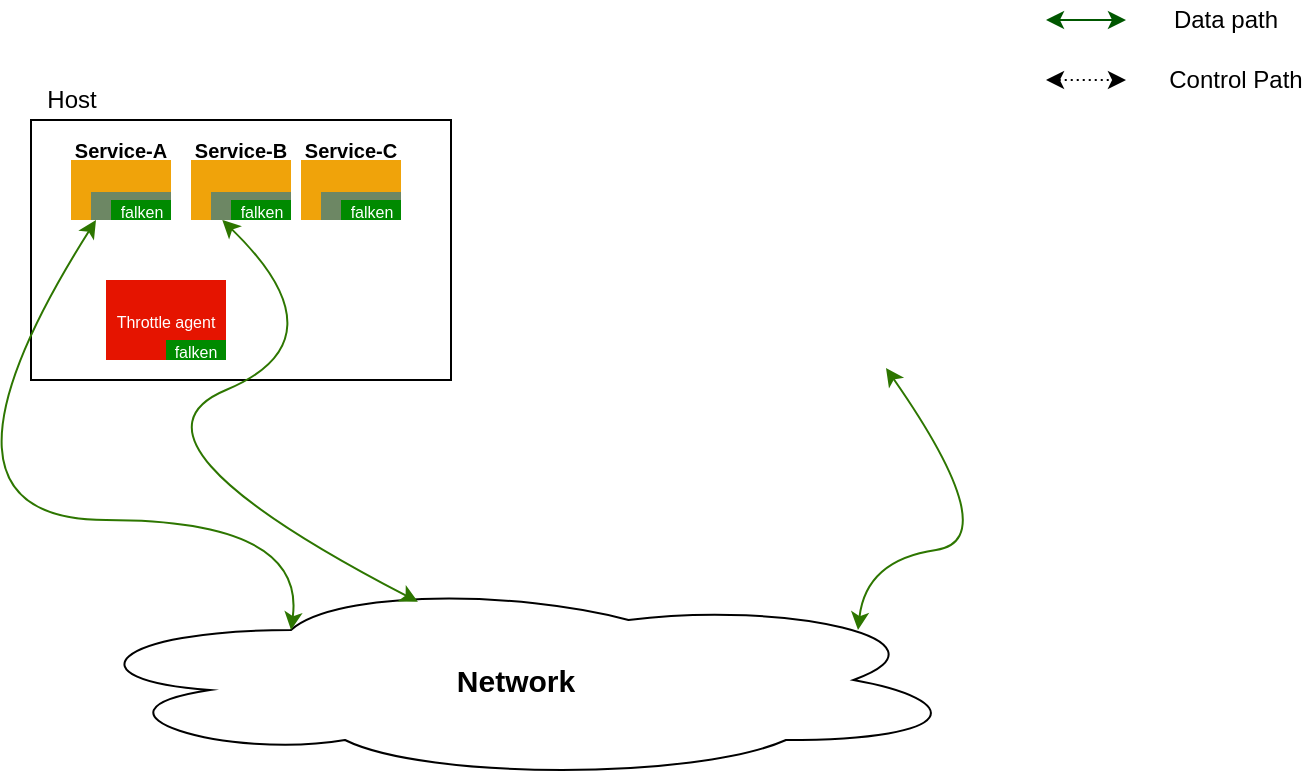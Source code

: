 <mxfile version="14.2.9" type="github">
  <diagram id="BSTLE7_yzejE6WdxNYc8" name="Page-1">
    <mxGraphModel dx="777" dy="444" grid="1" gridSize="10" guides="1" tooltips="1" connect="1" arrows="1" fold="1" page="1" pageScale="1" pageWidth="850" pageHeight="1100" math="0" shadow="0">
      <root>
        <mxCell id="0" />
        <mxCell id="1" parent="0" />
        <mxCell id="Sye2rz8z6Uivf4PvG4rr-3" value="" style="rounded=0;whiteSpace=wrap;html=1;" parent="1" vertex="1">
          <mxGeometry x="92.5" y="150" width="210" height="130" as="geometry" />
        </mxCell>
        <mxCell id="Sye2rz8z6Uivf4PvG4rr-17" value="&lt;b&gt;&lt;font style=&quot;font-size: 15px&quot;&gt;Network&lt;/font&gt;&lt;/b&gt;" style="ellipse;shape=cloud;whiteSpace=wrap;html=1;" parent="1" vertex="1">
          <mxGeometry x="110" y="380" width="450" height="100" as="geometry" />
        </mxCell>
        <mxCell id="Sye2rz8z6Uivf4PvG4rr-18" value="" style="curved=1;endArrow=classic;html=1;startArrow=classic;startFill=1;entryX=0.25;entryY=1;entryDx=0;entryDy=0;exitX=0.25;exitY=0.25;exitDx=0;exitDy=0;exitPerimeter=0;fillColor=#60a917;strokeColor=#2D7600;" parent="1" source="Sye2rz8z6Uivf4PvG4rr-17" target="Sye2rz8z6Uivf4PvG4rr-4" edge="1">
          <mxGeometry width="50" height="50" relative="1" as="geometry">
            <mxPoint x="330" y="350" as="sourcePoint" />
            <mxPoint x="380" y="300" as="targetPoint" />
            <Array as="points">
              <mxPoint x="230" y="350" />
              <mxPoint x="30" y="350" />
            </Array>
          </mxGeometry>
        </mxCell>
        <mxCell id="Sye2rz8z6Uivf4PvG4rr-20" value="" style="curved=1;endArrow=classic;html=1;startArrow=classic;startFill=1;entryX=0.141;entryY=1;entryDx=0;entryDy=0;exitX=0.391;exitY=0.109;exitDx=0;exitDy=0;exitPerimeter=0;fillColor=#60a917;strokeColor=#2D7600;entryPerimeter=0;" parent="1" source="Sye2rz8z6Uivf4PvG4rr-17" target="UTH4l14dTVkqmEDSazQt-22" edge="1">
          <mxGeometry width="50" height="50" relative="1" as="geometry">
            <mxPoint x="242.5" y="425" as="sourcePoint" />
            <mxPoint x="360" y="280" as="targetPoint" />
            <Array as="points">
              <mxPoint x="130" y="310" />
              <mxPoint x="250" y="260" />
            </Array>
          </mxGeometry>
        </mxCell>
        <mxCell id="Sye2rz8z6Uivf4PvG4rr-21" value="" style="curved=1;endArrow=classic;html=1;startArrow=classic;startFill=1;entryX=0.5;entryY=1;entryDx=0;entryDy=0;exitX=0.88;exitY=0.25;exitDx=0;exitDy=0;exitPerimeter=0;fillColor=#60a917;strokeColor=#2D7600;" parent="1" source="Sye2rz8z6Uivf4PvG4rr-17" edge="1">
          <mxGeometry width="50" height="50" relative="1" as="geometry">
            <mxPoint x="401.25" y="410" as="sourcePoint" />
            <mxPoint x="520" y="274" as="targetPoint" />
            <Array as="points">
              <mxPoint x="510" y="370" />
              <mxPoint x="580" y="360" />
            </Array>
          </mxGeometry>
        </mxCell>
        <mxCell id="Sye2rz8z6Uivf4PvG4rr-30" value="" style="endArrow=classic;startArrow=classic;html=1;strokeWidth=1;fillColor=#008a00;strokeColor=#005700;" parent="1" edge="1">
          <mxGeometry width="50" height="50" relative="1" as="geometry">
            <mxPoint x="600" y="100" as="sourcePoint" />
            <mxPoint x="640" y="100" as="targetPoint" />
          </mxGeometry>
        </mxCell>
        <mxCell id="Sye2rz8z6Uivf4PvG4rr-31" value="Data path" style="text;html=1;strokeColor=none;fillColor=none;align=center;verticalAlign=middle;whiteSpace=wrap;rounded=0;" parent="1" vertex="1">
          <mxGeometry x="660" y="90" width="60" height="20" as="geometry" />
        </mxCell>
        <mxCell id="Sye2rz8z6Uivf4PvG4rr-32" value="" style="endArrow=classic;startArrow=classic;html=1;strokeWidth=1;fillColor=#008a00;dashed=1;dashPattern=1 2;" parent="1" edge="1">
          <mxGeometry width="50" height="50" relative="1" as="geometry">
            <mxPoint x="600" y="130" as="sourcePoint" />
            <mxPoint x="640" y="130" as="targetPoint" />
          </mxGeometry>
        </mxCell>
        <mxCell id="Sye2rz8z6Uivf4PvG4rr-33" value="Control Path" style="text;html=1;strokeColor=none;fillColor=none;align=center;verticalAlign=middle;whiteSpace=wrap;rounded=0;" parent="1" vertex="1">
          <mxGeometry x="660" y="120" width="70" height="20" as="geometry" />
        </mxCell>
        <mxCell id="UTH4l14dTVkqmEDSazQt-14" value="" style="group" vertex="1" connectable="0" parent="1">
          <mxGeometry x="110" y="160" width="55" height="40" as="geometry" />
        </mxCell>
        <mxCell id="Sye2rz8z6Uivf4PvG4rr-4" value="&lt;div style=&quot;text-align: justify&quot;&gt;&lt;br&gt;&lt;/div&gt;" style="rounded=0;whiteSpace=wrap;html=1;fillColor=#f0a30a;fontColor=#ffffff;strokeColor=none;align=center;" parent="UTH4l14dTVkqmEDSazQt-14" vertex="1">
          <mxGeometry x="2.5" y="10" width="50" height="30" as="geometry" />
        </mxCell>
        <mxCell id="UTH4l14dTVkqmEDSazQt-13" value="&lt;font style=&quot;font-size: 10px&quot;&gt;&lt;b&gt;Service-A&lt;/b&gt;&lt;/font&gt;" style="text;html=1;strokeColor=none;fillColor=none;align=center;verticalAlign=middle;whiteSpace=wrap;rounded=0;" vertex="1" parent="UTH4l14dTVkqmEDSazQt-14">
          <mxGeometry width="55" height="10" as="geometry" />
        </mxCell>
        <mxCell id="UTH4l14dTVkqmEDSazQt-4" value="" style="group" vertex="1" connectable="0" parent="1">
          <mxGeometry x="122.5" y="186" width="40" height="14" as="geometry" />
        </mxCell>
        <mxCell id="UTH4l14dTVkqmEDSazQt-1" value="" style="rounded=0;whiteSpace=wrap;html=1;fillColor=#6d8764;fontColor=#ffffff;strokeColor=none;" vertex="1" parent="UTH4l14dTVkqmEDSazQt-4">
          <mxGeometry width="40" height="14" as="geometry" />
        </mxCell>
        <mxCell id="UTH4l14dTVkqmEDSazQt-3" value="&lt;font style=&quot;font-size: 8px&quot;&gt;falken&lt;/font&gt;" style="rounded=0;whiteSpace=wrap;html=1;fillColor=#008a00;fontColor=#ffffff;strokeColor=none;" vertex="1" parent="UTH4l14dTVkqmEDSazQt-4">
          <mxGeometry x="10" y="4" width="30" height="10" as="geometry" />
        </mxCell>
        <mxCell id="UTH4l14dTVkqmEDSazQt-6" value="" style="group" vertex="1" connectable="0" parent="UTH4l14dTVkqmEDSazQt-4">
          <mxGeometry width="40" height="14" as="geometry" />
        </mxCell>
        <mxCell id="UTH4l14dTVkqmEDSazQt-7" value="" style="rounded=0;whiteSpace=wrap;html=1;fillColor=#6d8764;fontColor=#ffffff;strokeColor=none;" vertex="1" parent="UTH4l14dTVkqmEDSazQt-6">
          <mxGeometry width="40" height="14" as="geometry" />
        </mxCell>
        <mxCell id="UTH4l14dTVkqmEDSazQt-8" value="&lt;font style=&quot;font-size: 8px&quot;&gt;falken&lt;/font&gt;" style="rounded=0;whiteSpace=wrap;html=1;fillColor=#008a00;fontColor=#ffffff;strokeColor=none;" vertex="1" parent="UTH4l14dTVkqmEDSazQt-6">
          <mxGeometry x="10" y="4" width="30" height="10" as="geometry" />
        </mxCell>
        <mxCell id="UTH4l14dTVkqmEDSazQt-15" value="" style="group" vertex="1" connectable="0" parent="1">
          <mxGeometry x="170" y="160" width="55" height="40" as="geometry" />
        </mxCell>
        <mxCell id="UTH4l14dTVkqmEDSazQt-16" value="&lt;div style=&quot;text-align: justify&quot;&gt;&lt;br&gt;&lt;/div&gt;" style="rounded=0;whiteSpace=wrap;html=1;fillColor=#f0a30a;fontColor=#ffffff;strokeColor=none;align=center;" vertex="1" parent="UTH4l14dTVkqmEDSazQt-15">
          <mxGeometry x="2.5" y="10" width="50" height="30" as="geometry" />
        </mxCell>
        <mxCell id="UTH4l14dTVkqmEDSazQt-17" value="&lt;font style=&quot;font-size: 10px&quot;&gt;&lt;b&gt;Service-B&lt;/b&gt;&lt;/font&gt;" style="text;html=1;strokeColor=none;fillColor=none;align=center;verticalAlign=middle;whiteSpace=wrap;rounded=0;" vertex="1" parent="UTH4l14dTVkqmEDSazQt-15">
          <mxGeometry width="55" height="10" as="geometry" />
        </mxCell>
        <mxCell id="UTH4l14dTVkqmEDSazQt-18" value="" style="group" vertex="1" connectable="0" parent="1">
          <mxGeometry x="182.5" y="186" width="40" height="14" as="geometry" />
        </mxCell>
        <mxCell id="UTH4l14dTVkqmEDSazQt-19" value="" style="rounded=0;whiteSpace=wrap;html=1;fillColor=#6d8764;fontColor=#ffffff;strokeColor=none;" vertex="1" parent="UTH4l14dTVkqmEDSazQt-18">
          <mxGeometry width="40" height="14" as="geometry" />
        </mxCell>
        <mxCell id="UTH4l14dTVkqmEDSazQt-20" value="&lt;font style=&quot;font-size: 8px&quot;&gt;falken&lt;/font&gt;" style="rounded=0;whiteSpace=wrap;html=1;fillColor=#008a00;fontColor=#ffffff;strokeColor=none;" vertex="1" parent="UTH4l14dTVkqmEDSazQt-18">
          <mxGeometry x="10" y="4" width="30" height="10" as="geometry" />
        </mxCell>
        <mxCell id="UTH4l14dTVkqmEDSazQt-21" value="" style="group" vertex="1" connectable="0" parent="UTH4l14dTVkqmEDSazQt-18">
          <mxGeometry width="40" height="14" as="geometry" />
        </mxCell>
        <mxCell id="UTH4l14dTVkqmEDSazQt-22" value="" style="rounded=0;whiteSpace=wrap;html=1;fillColor=#6d8764;fontColor=#ffffff;strokeColor=none;" vertex="1" parent="UTH4l14dTVkqmEDSazQt-21">
          <mxGeometry width="40" height="14" as="geometry" />
        </mxCell>
        <mxCell id="UTH4l14dTVkqmEDSazQt-23" value="&lt;font style=&quot;font-size: 8px&quot;&gt;falken&lt;/font&gt;" style="rounded=0;whiteSpace=wrap;html=1;fillColor=#008a00;fontColor=#ffffff;strokeColor=none;" vertex="1" parent="UTH4l14dTVkqmEDSazQt-21">
          <mxGeometry x="10" y="4" width="30" height="10" as="geometry" />
        </mxCell>
        <mxCell id="UTH4l14dTVkqmEDSazQt-27" value="" style="group" vertex="1" connectable="0" parent="1">
          <mxGeometry x="225" y="160" width="55" height="40" as="geometry" />
        </mxCell>
        <mxCell id="UTH4l14dTVkqmEDSazQt-28" value="&lt;div style=&quot;text-align: justify&quot;&gt;&lt;br&gt;&lt;/div&gt;" style="rounded=0;whiteSpace=wrap;html=1;fillColor=#f0a30a;fontColor=#ffffff;strokeColor=none;align=center;" vertex="1" parent="UTH4l14dTVkqmEDSazQt-27">
          <mxGeometry x="2.5" y="10" width="50" height="30" as="geometry" />
        </mxCell>
        <mxCell id="UTH4l14dTVkqmEDSazQt-29" value="&lt;font style=&quot;font-size: 10px&quot;&gt;&lt;b&gt;Service-C&lt;/b&gt;&lt;/font&gt;" style="text;html=1;strokeColor=none;fillColor=none;align=center;verticalAlign=middle;whiteSpace=wrap;rounded=0;" vertex="1" parent="UTH4l14dTVkqmEDSazQt-27">
          <mxGeometry width="55" height="10" as="geometry" />
        </mxCell>
        <mxCell id="UTH4l14dTVkqmEDSazQt-30" value="" style="group" vertex="1" connectable="0" parent="1">
          <mxGeometry x="237.5" y="186" width="40" height="14" as="geometry" />
        </mxCell>
        <mxCell id="UTH4l14dTVkqmEDSazQt-31" value="" style="rounded=0;whiteSpace=wrap;html=1;fillColor=#6d8764;fontColor=#ffffff;strokeColor=none;" vertex="1" parent="UTH4l14dTVkqmEDSazQt-30">
          <mxGeometry width="40" height="14" as="geometry" />
        </mxCell>
        <mxCell id="UTH4l14dTVkqmEDSazQt-32" value="&lt;font style=&quot;font-size: 8px&quot;&gt;falken&lt;/font&gt;" style="rounded=0;whiteSpace=wrap;html=1;fillColor=#008a00;fontColor=#ffffff;strokeColor=none;" vertex="1" parent="UTH4l14dTVkqmEDSazQt-30">
          <mxGeometry x="10" y="4" width="30" height="10" as="geometry" />
        </mxCell>
        <mxCell id="UTH4l14dTVkqmEDSazQt-33" value="" style="group" vertex="1" connectable="0" parent="UTH4l14dTVkqmEDSazQt-30">
          <mxGeometry width="40" height="14" as="geometry" />
        </mxCell>
        <mxCell id="UTH4l14dTVkqmEDSazQt-34" value="" style="rounded=0;whiteSpace=wrap;html=1;fillColor=#6d8764;fontColor=#ffffff;strokeColor=none;" vertex="1" parent="UTH4l14dTVkqmEDSazQt-33">
          <mxGeometry width="40" height="14" as="geometry" />
        </mxCell>
        <mxCell id="UTH4l14dTVkqmEDSazQt-35" value="&lt;font style=&quot;font-size: 8px&quot;&gt;falken&lt;/font&gt;" style="rounded=0;whiteSpace=wrap;html=1;fillColor=#008a00;fontColor=#ffffff;strokeColor=none;" vertex="1" parent="UTH4l14dTVkqmEDSazQt-33">
          <mxGeometry x="10" y="4" width="30" height="10" as="geometry" />
        </mxCell>
        <mxCell id="UTH4l14dTVkqmEDSazQt-39" value="" style="group" vertex="1" connectable="0" parent="1">
          <mxGeometry x="140" y="230" width="50" height="40" as="geometry" />
        </mxCell>
        <mxCell id="UTH4l14dTVkqmEDSazQt-36" value="&lt;font style=&quot;font-size: 8px&quot;&gt;Throttle agent&lt;/font&gt;" style="rounded=0;whiteSpace=wrap;html=1;fillColor=#e51400;fontColor=#ffffff;strokeColor=none;" vertex="1" parent="UTH4l14dTVkqmEDSazQt-39">
          <mxGeometry x="-10" width="60" height="40" as="geometry" />
        </mxCell>
        <mxCell id="UTH4l14dTVkqmEDSazQt-38" value="&lt;font style=&quot;font-size: 8px&quot;&gt;falken&lt;/font&gt;" style="rounded=0;whiteSpace=wrap;html=1;fillColor=#008a00;fontColor=#ffffff;strokeColor=none;" vertex="1" parent="UTH4l14dTVkqmEDSazQt-39">
          <mxGeometry x="20" y="30" width="30" height="10" as="geometry" />
        </mxCell>
        <mxCell id="UTH4l14dTVkqmEDSazQt-42" value="Host" style="text;html=1;strokeColor=none;fillColor=none;align=center;verticalAlign=middle;whiteSpace=wrap;rounded=0;" vertex="1" parent="1">
          <mxGeometry x="92.5" y="130" width="40" height="20" as="geometry" />
        </mxCell>
      </root>
    </mxGraphModel>
  </diagram>
</mxfile>
